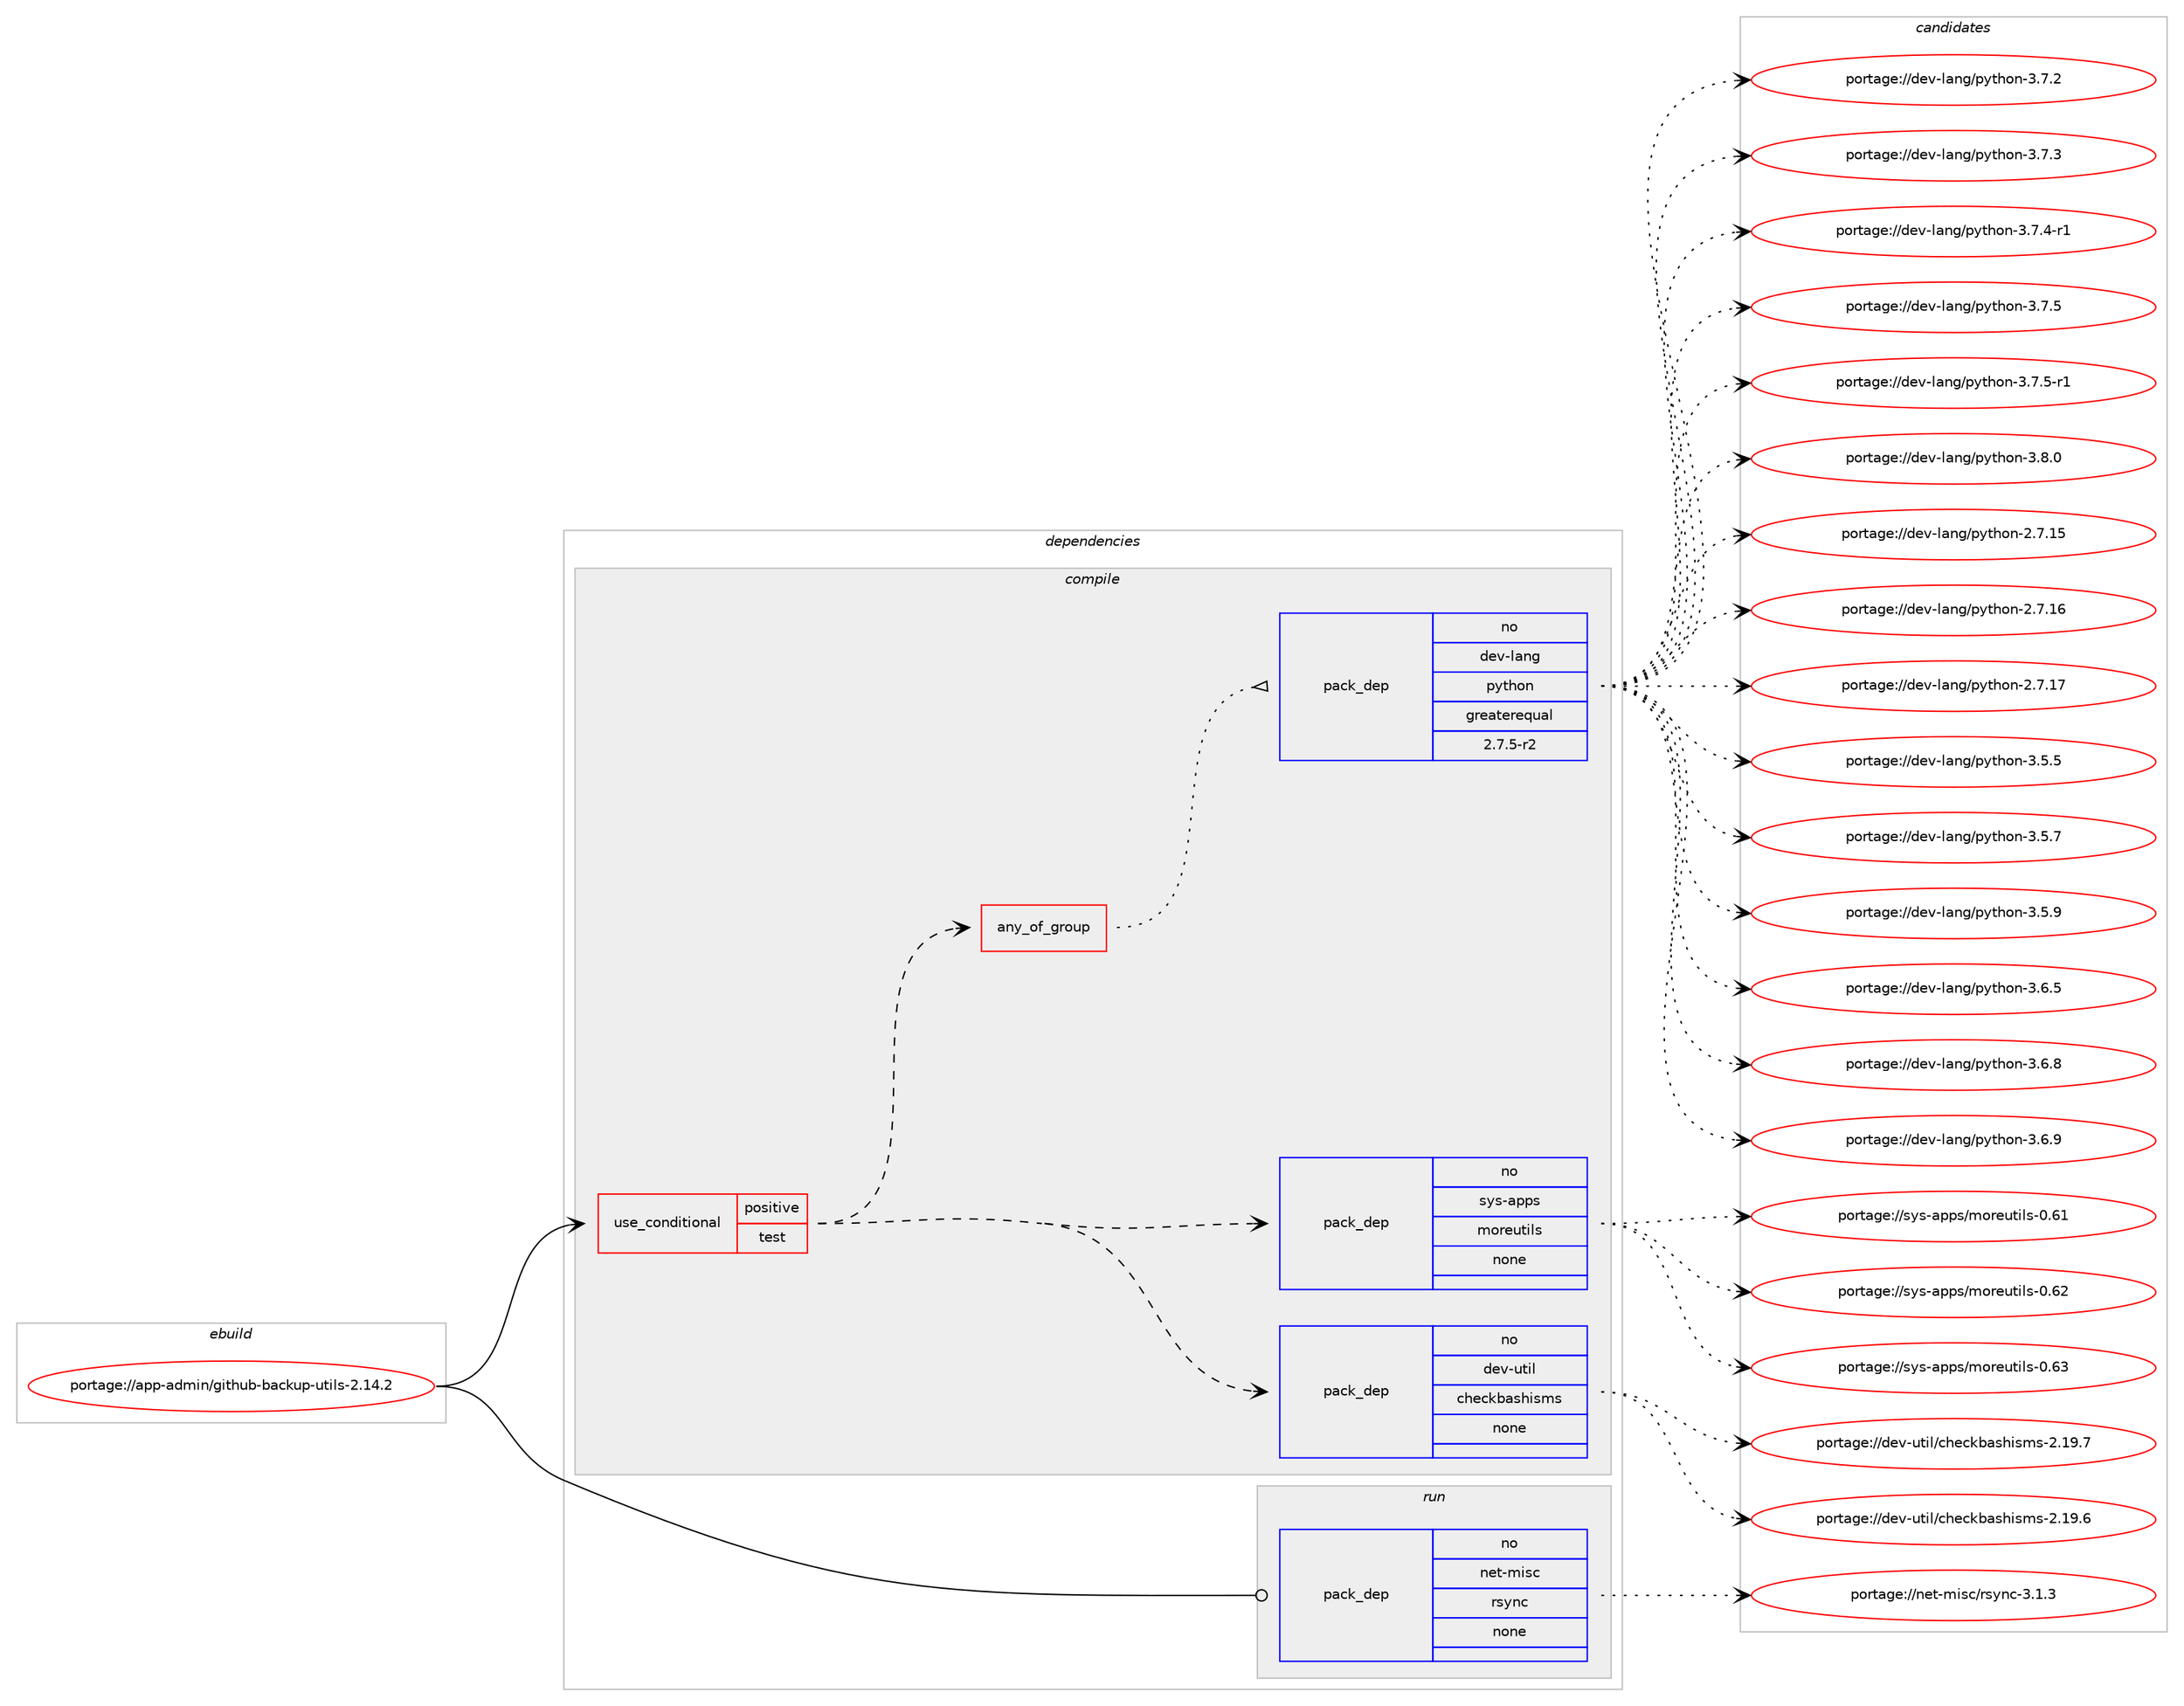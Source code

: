 digraph prolog {

# *************
# Graph options
# *************

newrank=true;
concentrate=true;
compound=true;
graph [rankdir=LR,fontname=Helvetica,fontsize=10,ranksep=1.5];#, ranksep=2.5, nodesep=0.2];
edge  [arrowhead=vee];
node  [fontname=Helvetica,fontsize=10];

# **********
# The ebuild
# **********

subgraph cluster_leftcol {
color=gray;
rank=same;
label=<<i>ebuild</i>>;
id [label="portage://app-admin/github-backup-utils-2.14.2", color=red, width=4, href="../app-admin/github-backup-utils-2.14.2.svg"];
}

# ****************
# The dependencies
# ****************

subgraph cluster_midcol {
color=gray;
label=<<i>dependencies</i>>;
subgraph cluster_compile {
fillcolor="#eeeeee";
style=filled;
label=<<i>compile</i>>;
subgraph cond558 {
dependency2600 [label=<<TABLE BORDER="0" CELLBORDER="1" CELLSPACING="0" CELLPADDING="4"><TR><TD ROWSPAN="3" CELLPADDING="10">use_conditional</TD></TR><TR><TD>positive</TD></TR><TR><TD>test</TD></TR></TABLE>>, shape=none, color=red];
subgraph pack1986 {
dependency2601 [label=<<TABLE BORDER="0" CELLBORDER="1" CELLSPACING="0" CELLPADDING="4" WIDTH="220"><TR><TD ROWSPAN="6" CELLPADDING="30">pack_dep</TD></TR><TR><TD WIDTH="110">no</TD></TR><TR><TD>dev-util</TD></TR><TR><TD>checkbashisms</TD></TR><TR><TD>none</TD></TR><TR><TD></TD></TR></TABLE>>, shape=none, color=blue];
}
dependency2600:e -> dependency2601:w [weight=20,style="dashed",arrowhead="vee"];
subgraph pack1987 {
dependency2602 [label=<<TABLE BORDER="0" CELLBORDER="1" CELLSPACING="0" CELLPADDING="4" WIDTH="220"><TR><TD ROWSPAN="6" CELLPADDING="30">pack_dep</TD></TR><TR><TD WIDTH="110">no</TD></TR><TR><TD>sys-apps</TD></TR><TR><TD>moreutils</TD></TR><TR><TD>none</TD></TR><TR><TD></TD></TR></TABLE>>, shape=none, color=blue];
}
dependency2600:e -> dependency2602:w [weight=20,style="dashed",arrowhead="vee"];
subgraph any58 {
dependency2603 [label=<<TABLE BORDER="0" CELLBORDER="1" CELLSPACING="0" CELLPADDING="4"><TR><TD CELLPADDING="10">any_of_group</TD></TR></TABLE>>, shape=none, color=red];subgraph pack1988 {
dependency2604 [label=<<TABLE BORDER="0" CELLBORDER="1" CELLSPACING="0" CELLPADDING="4" WIDTH="220"><TR><TD ROWSPAN="6" CELLPADDING="30">pack_dep</TD></TR><TR><TD WIDTH="110">no</TD></TR><TR><TD>dev-lang</TD></TR><TR><TD>python</TD></TR><TR><TD>greaterequal</TD></TR><TR><TD>2.7.5-r2</TD></TR></TABLE>>, shape=none, color=blue];
}
dependency2603:e -> dependency2604:w [weight=20,style="dotted",arrowhead="oinv"];
}
dependency2600:e -> dependency2603:w [weight=20,style="dashed",arrowhead="vee"];
}
id:e -> dependency2600:w [weight=20,style="solid",arrowhead="vee"];
}
subgraph cluster_compileandrun {
fillcolor="#eeeeee";
style=filled;
label=<<i>compile and run</i>>;
}
subgraph cluster_run {
fillcolor="#eeeeee";
style=filled;
label=<<i>run</i>>;
subgraph pack1989 {
dependency2605 [label=<<TABLE BORDER="0" CELLBORDER="1" CELLSPACING="0" CELLPADDING="4" WIDTH="220"><TR><TD ROWSPAN="6" CELLPADDING="30">pack_dep</TD></TR><TR><TD WIDTH="110">no</TD></TR><TR><TD>net-misc</TD></TR><TR><TD>rsync</TD></TR><TR><TD>none</TD></TR><TR><TD></TD></TR></TABLE>>, shape=none, color=blue];
}
id:e -> dependency2605:w [weight=20,style="solid",arrowhead="odot"];
}
}

# **************
# The candidates
# **************

subgraph cluster_choices {
rank=same;
color=gray;
label=<<i>candidates</i>>;

subgraph choice1986 {
color=black;
nodesep=1;
choiceportage10010111845117116105108479910410199107989711510410511510911545504649574654 [label="portage://dev-util/checkbashisms-2.19.6", color=red, width=4,href="../dev-util/checkbashisms-2.19.6.svg"];
choiceportage10010111845117116105108479910410199107989711510410511510911545504649574655 [label="portage://dev-util/checkbashisms-2.19.7", color=red, width=4,href="../dev-util/checkbashisms-2.19.7.svg"];
dependency2601:e -> choiceportage10010111845117116105108479910410199107989711510410511510911545504649574654:w [style=dotted,weight="100"];
dependency2601:e -> choiceportage10010111845117116105108479910410199107989711510410511510911545504649574655:w [style=dotted,weight="100"];
}
subgraph choice1987 {
color=black;
nodesep=1;
choiceportage1151211154597112112115471091111141011171161051081154548465449 [label="portage://sys-apps/moreutils-0.61", color=red, width=4,href="../sys-apps/moreutils-0.61.svg"];
choiceportage1151211154597112112115471091111141011171161051081154548465450 [label="portage://sys-apps/moreutils-0.62", color=red, width=4,href="../sys-apps/moreutils-0.62.svg"];
choiceportage1151211154597112112115471091111141011171161051081154548465451 [label="portage://sys-apps/moreutils-0.63", color=red, width=4,href="../sys-apps/moreutils-0.63.svg"];
dependency2602:e -> choiceportage1151211154597112112115471091111141011171161051081154548465449:w [style=dotted,weight="100"];
dependency2602:e -> choiceportage1151211154597112112115471091111141011171161051081154548465450:w [style=dotted,weight="100"];
dependency2602:e -> choiceportage1151211154597112112115471091111141011171161051081154548465451:w [style=dotted,weight="100"];
}
subgraph choice1988 {
color=black;
nodesep=1;
choiceportage10010111845108971101034711212111610411111045504655464953 [label="portage://dev-lang/python-2.7.15", color=red, width=4,href="../dev-lang/python-2.7.15.svg"];
choiceportage10010111845108971101034711212111610411111045504655464954 [label="portage://dev-lang/python-2.7.16", color=red, width=4,href="../dev-lang/python-2.7.16.svg"];
choiceportage10010111845108971101034711212111610411111045504655464955 [label="portage://dev-lang/python-2.7.17", color=red, width=4,href="../dev-lang/python-2.7.17.svg"];
choiceportage100101118451089711010347112121116104111110455146534653 [label="portage://dev-lang/python-3.5.5", color=red, width=4,href="../dev-lang/python-3.5.5.svg"];
choiceportage100101118451089711010347112121116104111110455146534655 [label="portage://dev-lang/python-3.5.7", color=red, width=4,href="../dev-lang/python-3.5.7.svg"];
choiceportage100101118451089711010347112121116104111110455146534657 [label="portage://dev-lang/python-3.5.9", color=red, width=4,href="../dev-lang/python-3.5.9.svg"];
choiceportage100101118451089711010347112121116104111110455146544653 [label="portage://dev-lang/python-3.6.5", color=red, width=4,href="../dev-lang/python-3.6.5.svg"];
choiceportage100101118451089711010347112121116104111110455146544656 [label="portage://dev-lang/python-3.6.8", color=red, width=4,href="../dev-lang/python-3.6.8.svg"];
choiceportage100101118451089711010347112121116104111110455146544657 [label="portage://dev-lang/python-3.6.9", color=red, width=4,href="../dev-lang/python-3.6.9.svg"];
choiceportage100101118451089711010347112121116104111110455146554650 [label="portage://dev-lang/python-3.7.2", color=red, width=4,href="../dev-lang/python-3.7.2.svg"];
choiceportage100101118451089711010347112121116104111110455146554651 [label="portage://dev-lang/python-3.7.3", color=red, width=4,href="../dev-lang/python-3.7.3.svg"];
choiceportage1001011184510897110103471121211161041111104551465546524511449 [label="portage://dev-lang/python-3.7.4-r1", color=red, width=4,href="../dev-lang/python-3.7.4-r1.svg"];
choiceportage100101118451089711010347112121116104111110455146554653 [label="portage://dev-lang/python-3.7.5", color=red, width=4,href="../dev-lang/python-3.7.5.svg"];
choiceportage1001011184510897110103471121211161041111104551465546534511449 [label="portage://dev-lang/python-3.7.5-r1", color=red, width=4,href="../dev-lang/python-3.7.5-r1.svg"];
choiceportage100101118451089711010347112121116104111110455146564648 [label="portage://dev-lang/python-3.8.0", color=red, width=4,href="../dev-lang/python-3.8.0.svg"];
dependency2604:e -> choiceportage10010111845108971101034711212111610411111045504655464953:w [style=dotted,weight="100"];
dependency2604:e -> choiceportage10010111845108971101034711212111610411111045504655464954:w [style=dotted,weight="100"];
dependency2604:e -> choiceportage10010111845108971101034711212111610411111045504655464955:w [style=dotted,weight="100"];
dependency2604:e -> choiceportage100101118451089711010347112121116104111110455146534653:w [style=dotted,weight="100"];
dependency2604:e -> choiceportage100101118451089711010347112121116104111110455146534655:w [style=dotted,weight="100"];
dependency2604:e -> choiceportage100101118451089711010347112121116104111110455146534657:w [style=dotted,weight="100"];
dependency2604:e -> choiceportage100101118451089711010347112121116104111110455146544653:w [style=dotted,weight="100"];
dependency2604:e -> choiceportage100101118451089711010347112121116104111110455146544656:w [style=dotted,weight="100"];
dependency2604:e -> choiceportage100101118451089711010347112121116104111110455146544657:w [style=dotted,weight="100"];
dependency2604:e -> choiceportage100101118451089711010347112121116104111110455146554650:w [style=dotted,weight="100"];
dependency2604:e -> choiceportage100101118451089711010347112121116104111110455146554651:w [style=dotted,weight="100"];
dependency2604:e -> choiceportage1001011184510897110103471121211161041111104551465546524511449:w [style=dotted,weight="100"];
dependency2604:e -> choiceportage100101118451089711010347112121116104111110455146554653:w [style=dotted,weight="100"];
dependency2604:e -> choiceportage1001011184510897110103471121211161041111104551465546534511449:w [style=dotted,weight="100"];
dependency2604:e -> choiceportage100101118451089711010347112121116104111110455146564648:w [style=dotted,weight="100"];
}
subgraph choice1989 {
color=black;
nodesep=1;
choiceportage11010111645109105115994711411512111099455146494651 [label="portage://net-misc/rsync-3.1.3", color=red, width=4,href="../net-misc/rsync-3.1.3.svg"];
dependency2605:e -> choiceportage11010111645109105115994711411512111099455146494651:w [style=dotted,weight="100"];
}
}

}
